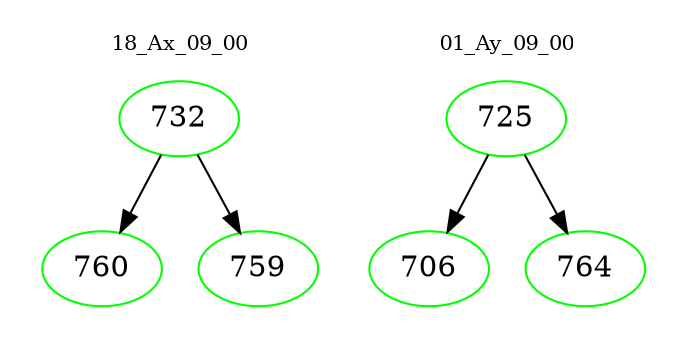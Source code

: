digraph{
subgraph cluster_0 {
color = white
label = "18_Ax_09_00";
fontsize=10;
T0_732 [label="732", color="green"]
T0_732 -> T0_760 [color="black"]
T0_760 [label="760", color="green"]
T0_732 -> T0_759 [color="black"]
T0_759 [label="759", color="green"]
}
subgraph cluster_1 {
color = white
label = "01_Ay_09_00";
fontsize=10;
T1_725 [label="725", color="green"]
T1_725 -> T1_706 [color="black"]
T1_706 [label="706", color="green"]
T1_725 -> T1_764 [color="black"]
T1_764 [label="764", color="green"]
}
}
